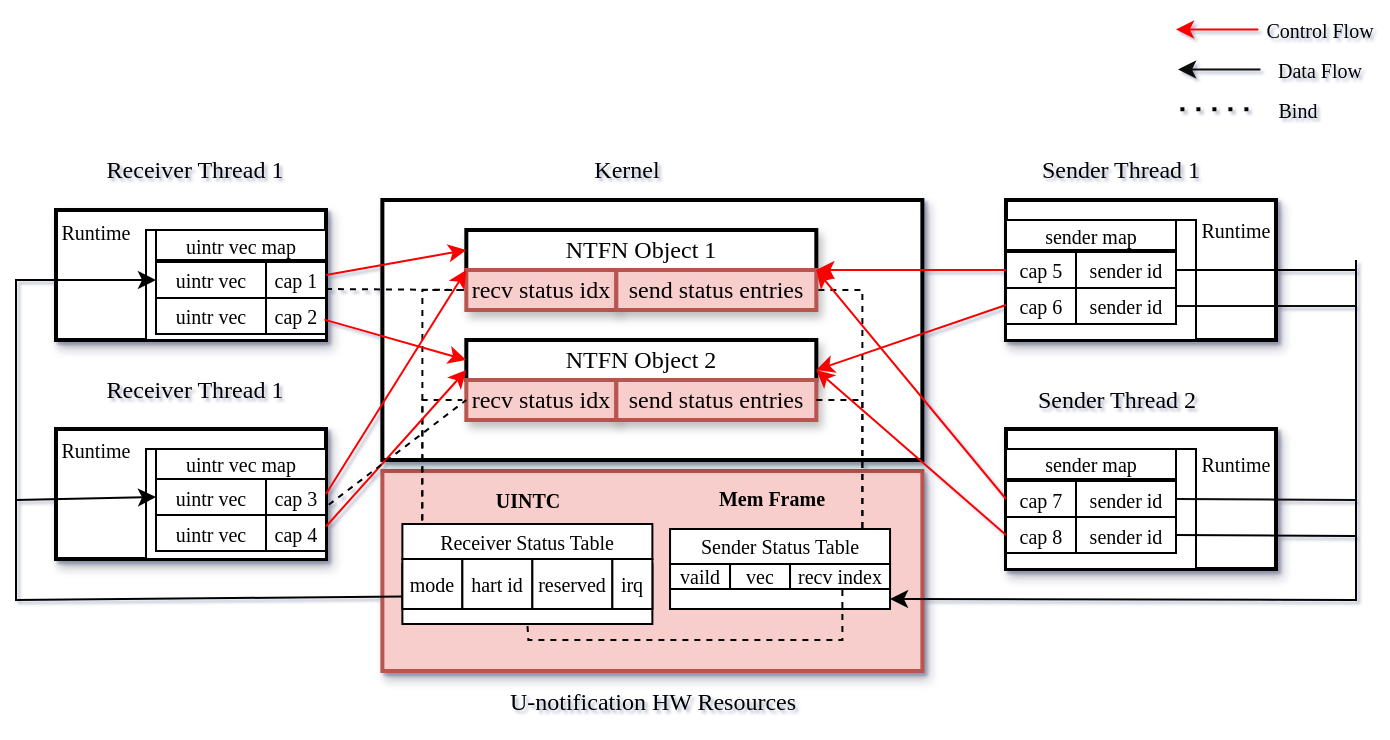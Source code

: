 <mxfile version="26.0.6">
  <diagram name="第 1 页" id="HJdR2ewPqc4SO0az2n2Y">
    <mxGraphModel dx="849" dy="-3633" grid="1" gridSize="10" guides="1" tooltips="1" connect="1" arrows="1" fold="1" page="1" pageScale="1" pageWidth="1169" pageHeight="827" background="#ffffff" math="0" shadow="1">
      <root>
        <mxCell id="0" />
        <mxCell id="1" parent="0" />
        <mxCell id="tK4glbDDSP-7OP82E7w2-1" value="" style="rounded=0;whiteSpace=wrap;html=1;shadow=1;strokeColor=#b85450;strokeWidth=2;align=center;verticalAlign=middle;fontFamily=Helvetica;fontSize=12;fillColor=#f8cecc;" parent="1" vertex="1">
          <mxGeometry x="413.19" y="4435.5" width="270" height="100" as="geometry" />
        </mxCell>
        <mxCell id="tK4glbDDSP-7OP82E7w2-2" value="" style="rounded=0;whiteSpace=wrap;html=1;strokeWidth=2;container=0;shadow=1;" parent="1" vertex="1">
          <mxGeometry x="413.19" y="4300" width="270" height="130" as="geometry" />
        </mxCell>
        <mxCell id="tK4glbDDSP-7OP82E7w2-3" value="&lt;font face=&quot;Times New Roman&quot;&gt;NTFN Object 1&lt;/font&gt;" style="rounded=0;whiteSpace=wrap;html=1;strokeWidth=2;container=0;shadow=1;" parent="1" vertex="1">
          <mxGeometry x="455.16" y="4315" width="175" height="20" as="geometry" />
        </mxCell>
        <mxCell id="tK4glbDDSP-7OP82E7w2-4" value="&lt;font face=&quot;Times New Roman&quot;&gt;recv status idx&lt;/font&gt;" style="rounded=0;whiteSpace=wrap;html=1;strokeWidth=2;container=0;shadow=1;fillColor=#f8cecc;strokeColor=#b85450;" parent="1" vertex="1">
          <mxGeometry x="455.16" y="4335" width="75" height="20" as="geometry" />
        </mxCell>
        <mxCell id="tK4glbDDSP-7OP82E7w2-5" value="&lt;font face=&quot;Times New Roman&quot;&gt;send status entries&lt;/font&gt;" style="rounded=0;whiteSpace=wrap;html=1;strokeWidth=2;container=0;shadow=1;fillColor=#f8cecc;strokeColor=#b85450;" parent="1" vertex="1">
          <mxGeometry x="530.16" y="4335" width="100" height="20" as="geometry" />
        </mxCell>
        <mxCell id="tK4glbDDSP-7OP82E7w2-6" value="&lt;font face=&quot;Times New Roman&quot;&gt;NTFN Object 2&lt;/font&gt;" style="rounded=0;whiteSpace=wrap;html=1;strokeWidth=2;container=0;shadow=1;" parent="1" vertex="1">
          <mxGeometry x="455.16" y="4370" width="175" height="20" as="geometry" />
        </mxCell>
        <mxCell id="tK4glbDDSP-7OP82E7w2-7" value="&lt;font face=&quot;Times New Roman&quot;&gt;recv status idx&lt;/font&gt;" style="rounded=0;whiteSpace=wrap;html=1;strokeWidth=2;container=0;shadow=1;fillColor=#f8cecc;strokeColor=#b85450;" parent="1" vertex="1">
          <mxGeometry x="455.16" y="4390" width="75" height="20" as="geometry" />
        </mxCell>
        <mxCell id="tK4glbDDSP-7OP82E7w2-8" value="&lt;font face=&quot;Times New Roman&quot;&gt;send status entries&lt;/font&gt;" style="rounded=0;whiteSpace=wrap;html=1;strokeWidth=2;container=0;shadow=1;fillColor=#f8cecc;strokeColor=#b85450;" parent="1" vertex="1">
          <mxGeometry x="530.16" y="4390" width="100" height="20" as="geometry" />
        </mxCell>
        <mxCell id="tK4glbDDSP-7OP82E7w2-9" value="" style="rounded=0;whiteSpace=wrap;html=1;" parent="1" vertex="1">
          <mxGeometry x="423.19" y="4482" width="125" height="30" as="geometry" />
        </mxCell>
        <mxCell id="tK4glbDDSP-7OP82E7w2-10" value="&lt;font style=&quot;font-size: 10px;&quot; face=&quot;Times New Roman&quot;&gt;mode&lt;/font&gt;" style="rounded=0;whiteSpace=wrap;html=1;" parent="1" vertex="1">
          <mxGeometry x="423.19" y="4479.5" width="30" height="25" as="geometry" />
        </mxCell>
        <mxCell id="tK4glbDDSP-7OP82E7w2-11" value="&lt;font style=&quot;font-size: 10px;&quot; face=&quot;Times New Roman&quot;&gt;hart id&lt;/font&gt;" style="rounded=0;whiteSpace=wrap;html=1;" parent="1" vertex="1">
          <mxGeometry x="453.19" y="4479.5" width="35" height="25" as="geometry" />
        </mxCell>
        <mxCell id="tK4glbDDSP-7OP82E7w2-12" value="&lt;font face=&quot;Times New Roman&quot; style=&quot;font-size: 10px;&quot;&gt;reserved&lt;/font&gt;" style="rounded=0;whiteSpace=wrap;html=1;" parent="1" vertex="1">
          <mxGeometry x="488.19" y="4479.5" width="40" height="25" as="geometry" />
        </mxCell>
        <mxCell id="tK4glbDDSP-7OP82E7w2-13" value="&lt;font face=&quot;Times New Roman&quot; style=&quot;font-size: 10px;&quot;&gt;irq&lt;/font&gt;" style="rounded=0;whiteSpace=wrap;html=1;" parent="1" vertex="1">
          <mxGeometry x="528.19" y="4479.5" width="20" height="25" as="geometry" />
        </mxCell>
        <mxCell id="tK4glbDDSP-7OP82E7w2-14" value="" style="rounded=0;whiteSpace=wrap;html=1;" parent="1" vertex="1">
          <mxGeometry x="557.02" y="4484.5" width="110" height="20" as="geometry" />
        </mxCell>
        <mxCell id="tK4glbDDSP-7OP82E7w2-15" value="&lt;font face=&quot;Times New Roman&quot;&gt;&lt;span style=&quot;font-size: 10px;&quot;&gt;vaild&lt;/span&gt;&lt;/font&gt;" style="rounded=0;whiteSpace=wrap;html=1;" parent="1" vertex="1">
          <mxGeometry x="557.02" y="4482" width="30" height="12.5" as="geometry" />
        </mxCell>
        <mxCell id="tK4glbDDSP-7OP82E7w2-16" value="&lt;font style=&quot;font-size: 10px;&quot; face=&quot;Times New Roman&quot;&gt;&lt;b style=&quot;&quot;&gt;Mem Frame&lt;/b&gt;&lt;/font&gt;" style="text;html=1;align=center;verticalAlign=middle;whiteSpace=wrap;rounded=0;shadow=1;" parent="1" vertex="1">
          <mxGeometry x="568.19" y="4433.5" width="80" height="30" as="geometry" />
        </mxCell>
        <mxCell id="tK4glbDDSP-7OP82E7w2-17" value="&lt;font face=&quot;Times New Roman&quot;&gt;&lt;span style=&quot;font-size: 10px;&quot;&gt;vec&lt;/span&gt;&lt;/font&gt;" style="rounded=0;whiteSpace=wrap;html=1;" parent="1" vertex="1">
          <mxGeometry x="587.02" y="4482" width="30" height="12.5" as="geometry" />
        </mxCell>
        <mxCell id="tK4glbDDSP-7OP82E7w2-18" value="&lt;font face=&quot;Times New Roman&quot;&gt;&lt;span style=&quot;font-size: 10px;&quot;&gt;recv index&lt;/span&gt;&lt;/font&gt;" style="rounded=0;whiteSpace=wrap;html=1;" parent="1" vertex="1">
          <mxGeometry x="617.02" y="4482" width="50" height="12.5" as="geometry" />
        </mxCell>
        <mxCell id="tK4glbDDSP-7OP82E7w2-19" value="&lt;font style=&quot;font-size: 10px;&quot; face=&quot;Times New Roman&quot;&gt;Receiver Status Table&lt;/font&gt;" style="rounded=0;whiteSpace=wrap;html=1;" parent="1" vertex="1">
          <mxGeometry x="423.19" y="4462" width="125" height="17.5" as="geometry" />
        </mxCell>
        <mxCell id="tK4glbDDSP-7OP82E7w2-20" value="&lt;font style=&quot;font-size: 10px;&quot; face=&quot;Times New Roman&quot;&gt;Sender Status Table&lt;/font&gt;" style="rounded=0;whiteSpace=wrap;html=1;" parent="1" vertex="1">
          <mxGeometry x="557.02" y="4464.5" width="110" height="17.5" as="geometry" />
        </mxCell>
        <mxCell id="tK4glbDDSP-7OP82E7w2-21" value="" style="endArrow=none;dashed=1;html=1;rounded=0;entryX=0;entryY=0.5;entryDx=0;entryDy=0;" parent="1" target="tK4glbDDSP-7OP82E7w2-4" edge="1">
          <mxGeometry width="50" height="50" relative="1" as="geometry">
            <mxPoint x="433.19" y="4460" as="sourcePoint" />
            <mxPoint x="633.19" y="4410" as="targetPoint" />
            <Array as="points">
              <mxPoint x="433.19" y="4400" />
              <mxPoint x="433.19" y="4345" />
            </Array>
          </mxGeometry>
        </mxCell>
        <mxCell id="tK4glbDDSP-7OP82E7w2-22" value="" style="endArrow=none;dashed=1;html=1;rounded=0;exitX=0.079;exitY=-0.094;exitDx=0;exitDy=0;exitPerimeter=0;" parent="1" source="tK4glbDDSP-7OP82E7w2-19" edge="1">
          <mxGeometry width="50" height="50" relative="1" as="geometry">
            <mxPoint x="443.19" y="4470" as="sourcePoint" />
            <mxPoint x="453.19" y="4400" as="targetPoint" />
            <Array as="points">
              <mxPoint x="433.19" y="4410" />
              <mxPoint x="433.19" y="4400" />
            </Array>
          </mxGeometry>
        </mxCell>
        <mxCell id="tK4glbDDSP-7OP82E7w2-23" value="" style="endArrow=none;dashed=1;html=1;rounded=0;entryX=1;entryY=0.5;entryDx=0;entryDy=0;" parent="1" target="tK4glbDDSP-7OP82E7w2-5" edge="1">
          <mxGeometry width="50" height="50" relative="1" as="geometry">
            <mxPoint x="653.19" y="4464" as="sourcePoint" />
            <mxPoint x="633.19" y="4410" as="targetPoint" />
            <Array as="points">
              <mxPoint x="653.19" y="4400" />
              <mxPoint x="653.19" y="4345" />
            </Array>
          </mxGeometry>
        </mxCell>
        <mxCell id="tK4glbDDSP-7OP82E7w2-24" value="" style="endArrow=none;dashed=1;html=1;rounded=0;entryX=1;entryY=0.5;entryDx=0;entryDy=0;" parent="1" target="tK4glbDDSP-7OP82E7w2-8" edge="1">
          <mxGeometry width="50" height="50" relative="1" as="geometry">
            <mxPoint x="653.19" y="4464" as="sourcePoint" />
            <mxPoint x="640.19" y="4355" as="targetPoint" />
            <Array as="points">
              <mxPoint x="653.19" y="4400" />
            </Array>
          </mxGeometry>
        </mxCell>
        <mxCell id="tK4glbDDSP-7OP82E7w2-25" value="&lt;font face=&quot;Times New Roman&quot;&gt;U-notification HW Resources&lt;/font&gt;" style="text;html=1;align=center;verticalAlign=middle;resizable=0;points=[];autosize=1;strokeColor=none;fillColor=none;" parent="1" vertex="1">
          <mxGeometry x="463.19" y="4535.5" width="170" height="30" as="geometry" />
        </mxCell>
        <mxCell id="tK4glbDDSP-7OP82E7w2-26" value="&lt;font style=&quot;font-size: 10px;&quot; face=&quot;Times New Roman&quot;&gt;&lt;b&gt;UINTC&lt;/b&gt;&lt;/font&gt;" style="text;html=1;align=center;verticalAlign=middle;whiteSpace=wrap;rounded=0;fontFamily=Helvetica;fontSize=12;fontColor=default;autosize=1;resizable=0;shadow=1;glass=0;" parent="1" vertex="1">
          <mxGeometry x="455.69" y="4434.5" width="60" height="30" as="geometry" />
        </mxCell>
        <mxCell id="tK4glbDDSP-7OP82E7w2-29" value="" style="endArrow=none;dashed=1;html=1;rounded=0;entryX=0.5;entryY=1;entryDx=0;entryDy=0;" parent="1" target="tK4glbDDSP-7OP82E7w2-9" edge="1">
          <mxGeometry width="50" height="50" relative="1" as="geometry">
            <mxPoint x="643.19" y="4495" as="sourcePoint" />
            <mxPoint x="743.19" y="4470" as="targetPoint" />
            <Array as="points">
              <mxPoint x="643.19" y="4520" />
              <mxPoint x="486.19" y="4520" />
            </Array>
          </mxGeometry>
        </mxCell>
        <mxCell id="tK4glbDDSP-7OP82E7w2-30" value="&lt;font face=&quot;Times New Roman&quot;&gt;Kernel&lt;/font&gt;" style="text;html=1;align=center;verticalAlign=middle;resizable=0;points=[];autosize=1;strokeColor=none;fillColor=none;" parent="1" vertex="1">
          <mxGeometry x="505.0" y="4270" width="60" height="30" as="geometry" />
        </mxCell>
        <mxCell id="tK4glbDDSP-7OP82E7w2-37" value="" style="rounded=0;whiteSpace=wrap;html=1;strokeWidth=2;container=0;shadow=1;" parent="1" vertex="1">
          <mxGeometry x="250" y="4305" width="135" height="65" as="geometry" />
        </mxCell>
        <mxCell id="tK4glbDDSP-7OP82E7w2-40" value="&lt;font face=&quot;Times New Roman&quot;&gt;Receiver Thread 1&lt;/font&gt;" style="text;html=1;align=center;verticalAlign=middle;resizable=0;points=[];autosize=1;strokeColor=none;fillColor=none;" parent="1" vertex="1">
          <mxGeometry x="263.89" y="4270" width="110" height="30" as="geometry" />
        </mxCell>
        <mxCell id="tK4glbDDSP-7OP82E7w2-42" value="" style="rounded=0;whiteSpace=wrap;html=1;strokeWidth=2;container=0;shadow=1;" parent="1" vertex="1">
          <mxGeometry x="725" y="4300" width="135" height="70" as="geometry" />
        </mxCell>
        <mxCell id="tK4glbDDSP-7OP82E7w2-44" value="" style="rounded=0;whiteSpace=wrap;html=1;" parent="1" vertex="1">
          <mxGeometry x="295" y="4315" width="90" height="55" as="geometry" />
        </mxCell>
        <mxCell id="tK4glbDDSP-7OP82E7w2-45" value="&lt;font face=&quot;Times New Roman&quot;&gt;&lt;span style=&quot;font-size: 10px;&quot;&gt;uintr vec map&lt;/span&gt;&lt;/font&gt;" style="rounded=0;whiteSpace=wrap;html=1;" parent="1" vertex="1">
          <mxGeometry x="300" y="4315" width="85" height="15" as="geometry" />
        </mxCell>
        <mxCell id="tK4glbDDSP-7OP82E7w2-46" value="&lt;font style=&quot;font-size: 10px;&quot; face=&quot;Times New Roman&quot;&gt;cap 1&lt;/font&gt;" style="rounded=0;whiteSpace=wrap;html=1;" parent="1" vertex="1">
          <mxGeometry x="355" y="4331" width="30" height="18" as="geometry" />
        </mxCell>
        <mxCell id="tK4glbDDSP-7OP82E7w2-47" value="&lt;font style=&quot;font-size: 10px;&quot; face=&quot;Times New Roman&quot;&gt;uintr vec&lt;/font&gt;" style="rounded=0;whiteSpace=wrap;html=1;" parent="1" vertex="1">
          <mxGeometry x="300" y="4331" width="55" height="18" as="geometry" />
        </mxCell>
        <mxCell id="tK4glbDDSP-7OP82E7w2-48" value="&lt;font face=&quot;Times New Roman&quot;&gt;Sender Thread 1&lt;/font&gt;" style="text;html=1;align=center;verticalAlign=middle;resizable=0;points=[];autosize=1;strokeColor=none;fillColor=none;" parent="1" vertex="1">
          <mxGeometry x="732.21" y="4270" width="100" height="30" as="geometry" />
        </mxCell>
        <mxCell id="tK4glbDDSP-7OP82E7w2-49" value="" style="rounded=0;whiteSpace=wrap;html=1;" parent="1" vertex="1">
          <mxGeometry x="725" y="4310" width="95" height="60" as="geometry" />
        </mxCell>
        <mxCell id="tK4glbDDSP-7OP82E7w2-50" value="&lt;font style=&quot;font-size: 10px;&quot; face=&quot;Times New Roman&quot;&gt;sender map&lt;/font&gt;" style="rounded=0;whiteSpace=wrap;html=1;" parent="1" vertex="1">
          <mxGeometry x="725" y="4310" width="85" height="15" as="geometry" />
        </mxCell>
        <mxCell id="tK4glbDDSP-7OP82E7w2-51" value="&lt;font style=&quot;font-size: 10px;&quot; face=&quot;Times New Roman&quot;&gt;cap 5&lt;/font&gt;" style="rounded=0;whiteSpace=wrap;html=1;" parent="1" vertex="1">
          <mxGeometry x="725" y="4326" width="35" height="18" as="geometry" />
        </mxCell>
        <mxCell id="tK4glbDDSP-7OP82E7w2-52" value="&lt;font style=&quot;font-size: 10px;&quot; face=&quot;Times New Roman&quot;&gt;sender id&lt;/font&gt;" style="rounded=0;whiteSpace=wrap;html=1;" parent="1" vertex="1">
          <mxGeometry x="760" y="4326" width="50" height="18" as="geometry" />
        </mxCell>
        <mxCell id="tK4glbDDSP-7OP82E7w2-53" value="&lt;font style=&quot;font-size: 10px;&quot; face=&quot;Times New Roman&quot;&gt;cap 6&lt;/font&gt;" style="rounded=0;whiteSpace=wrap;html=1;" parent="1" vertex="1">
          <mxGeometry x="725" y="4344" width="35" height="18" as="geometry" />
        </mxCell>
        <mxCell id="tK4glbDDSP-7OP82E7w2-54" value="&lt;font style=&quot;font-size: 10px;&quot; face=&quot;Times New Roman&quot;&gt;sender id&lt;/font&gt;" style="rounded=0;whiteSpace=wrap;html=1;" parent="1" vertex="1">
          <mxGeometry x="760" y="4344" width="50" height="18" as="geometry" />
        </mxCell>
        <mxCell id="tK4glbDDSP-7OP82E7w2-57" value="&lt;font style=&quot;font-size: 10px;&quot; face=&quot;Times New Roman&quot;&gt;cap 2&lt;/font&gt;" style="rounded=0;whiteSpace=wrap;html=1;" parent="1" vertex="1">
          <mxGeometry x="355" y="4349" width="30" height="18" as="geometry" />
        </mxCell>
        <mxCell id="tK4glbDDSP-7OP82E7w2-58" value="&lt;font style=&quot;font-size: 10px;&quot; face=&quot;Times New Roman&quot;&gt;uintr vec&lt;/font&gt;" style="rounded=0;whiteSpace=wrap;html=1;" parent="1" vertex="1">
          <mxGeometry x="300" y="4349" width="55" height="18" as="geometry" />
        </mxCell>
        <mxCell id="tK4glbDDSP-7OP82E7w2-59" value="" style="rounded=0;whiteSpace=wrap;html=1;strokeWidth=2;container=0;shadow=1;" parent="1" vertex="1">
          <mxGeometry x="250" y="4414.5" width="135" height="65" as="geometry" />
        </mxCell>
        <mxCell id="tK4glbDDSP-7OP82E7w2-60" value="&lt;font face=&quot;Times New Roman&quot;&gt;Receiver Thread 1&lt;/font&gt;" style="text;html=1;align=center;verticalAlign=middle;resizable=0;points=[];autosize=1;strokeColor=none;fillColor=none;" parent="1" vertex="1">
          <mxGeometry x="263.89" y="4379.5" width="110" height="30" as="geometry" />
        </mxCell>
        <mxCell id="tK4glbDDSP-7OP82E7w2-61" value="" style="rounded=0;whiteSpace=wrap;html=1;" parent="1" vertex="1">
          <mxGeometry x="295" y="4424.5" width="90" height="55" as="geometry" />
        </mxCell>
        <mxCell id="tK4glbDDSP-7OP82E7w2-62" value="&lt;font style=&quot;font-size: 10px;&quot; face=&quot;Times New Roman&quot;&gt;uintr vec map&lt;/font&gt;" style="rounded=0;whiteSpace=wrap;html=1;" parent="1" vertex="1">
          <mxGeometry x="300" y="4424.5" width="85" height="15" as="geometry" />
        </mxCell>
        <mxCell id="tK4glbDDSP-7OP82E7w2-63" value="&lt;font style=&quot;font-size: 10px;&quot; face=&quot;Times New Roman&quot;&gt;cap 3&lt;/font&gt;" style="rounded=0;whiteSpace=wrap;html=1;" parent="1" vertex="1">
          <mxGeometry x="355" y="4439.5" width="30" height="18" as="geometry" />
        </mxCell>
        <mxCell id="tK4glbDDSP-7OP82E7w2-64" value="&lt;font style=&quot;font-size: 10px;&quot; face=&quot;Times New Roman&quot;&gt;uintr vec&lt;/font&gt;" style="rounded=0;whiteSpace=wrap;html=1;" parent="1" vertex="1">
          <mxGeometry x="300" y="4439.5" width="55" height="18" as="geometry" />
        </mxCell>
        <mxCell id="tK4glbDDSP-7OP82E7w2-65" value="&lt;font style=&quot;font-size: 10px;&quot; face=&quot;Times New Roman&quot;&gt;cap 4&lt;/font&gt;" style="rounded=0;whiteSpace=wrap;html=1;" parent="1" vertex="1">
          <mxGeometry x="355" y="4457.5" width="30" height="18" as="geometry" />
        </mxCell>
        <mxCell id="tK4glbDDSP-7OP82E7w2-66" value="&lt;font style=&quot;font-size: 10px;&quot; face=&quot;Times New Roman&quot;&gt;uintr vec&lt;/font&gt;" style="rounded=0;whiteSpace=wrap;html=1;" parent="1" vertex="1">
          <mxGeometry x="300" y="4457.5" width="55" height="18" as="geometry" />
        </mxCell>
        <mxCell id="tK4glbDDSP-7OP82E7w2-67" value="" style="rounded=0;whiteSpace=wrap;html=1;strokeWidth=2;container=0;shadow=1;" parent="1" vertex="1">
          <mxGeometry x="725" y="4414.5" width="135" height="70" as="geometry" />
        </mxCell>
        <mxCell id="tK4glbDDSP-7OP82E7w2-68" value="" style="rounded=0;whiteSpace=wrap;html=1;" parent="1" vertex="1">
          <mxGeometry x="725" y="4424.5" width="95" height="60" as="geometry" />
        </mxCell>
        <mxCell id="tK4glbDDSP-7OP82E7w2-69" value="&lt;font style=&quot;font-size: 10px;&quot; face=&quot;Times New Roman&quot;&gt;sender map&lt;/font&gt;" style="rounded=0;whiteSpace=wrap;html=1;" parent="1" vertex="1">
          <mxGeometry x="725" y="4424.5" width="85" height="15" as="geometry" />
        </mxCell>
        <mxCell id="tK4glbDDSP-7OP82E7w2-70" value="&lt;font style=&quot;font-size: 10px;&quot; face=&quot;Times New Roman&quot;&gt;cap 7&lt;/font&gt;" style="rounded=0;whiteSpace=wrap;html=1;" parent="1" vertex="1">
          <mxGeometry x="725" y="4440.5" width="35" height="18" as="geometry" />
        </mxCell>
        <mxCell id="tK4glbDDSP-7OP82E7w2-71" value="&lt;font style=&quot;font-size: 10px;&quot; face=&quot;Times New Roman&quot;&gt;sender id&lt;/font&gt;" style="rounded=0;whiteSpace=wrap;html=1;" parent="1" vertex="1">
          <mxGeometry x="760" y="4440.5" width="50" height="18" as="geometry" />
        </mxCell>
        <mxCell id="tK4glbDDSP-7OP82E7w2-72" value="&lt;font style=&quot;font-size: 10px;&quot; face=&quot;Times New Roman&quot;&gt;cap 8&lt;/font&gt;" style="rounded=0;whiteSpace=wrap;html=1;" parent="1" vertex="1">
          <mxGeometry x="725" y="4458.5" width="35" height="18" as="geometry" />
        </mxCell>
        <mxCell id="tK4glbDDSP-7OP82E7w2-73" value="&lt;font style=&quot;font-size: 10px;&quot; face=&quot;Times New Roman&quot;&gt;sender id&lt;/font&gt;" style="rounded=0;whiteSpace=wrap;html=1;" parent="1" vertex="1">
          <mxGeometry x="760" y="4458.5" width="50" height="18" as="geometry" />
        </mxCell>
        <mxCell id="tK4glbDDSP-7OP82E7w2-74" value="&lt;font face=&quot;Times New Roman&quot;&gt;Sender Thread 2&lt;/font&gt;" style="text;html=1;align=center;verticalAlign=middle;resizable=0;points=[];autosize=1;strokeColor=none;fillColor=none;" parent="1" vertex="1">
          <mxGeometry x="730" y="4384.5" width="100" height="30" as="geometry" />
        </mxCell>
        <mxCell id="tK4glbDDSP-7OP82E7w2-75" value="" style="endArrow=classic;html=1;rounded=0;exitX=0;exitY=0.5;exitDx=0;exitDy=0;entryX=1;entryY=1;entryDx=0;entryDy=0;strokeColor=#f60404;" parent="1" source="tK4glbDDSP-7OP82E7w2-51" target="tK4glbDDSP-7OP82E7w2-3" edge="1">
          <mxGeometry width="50" height="50" relative="1" as="geometry">
            <mxPoint x="804" y="3969" as="sourcePoint" />
            <mxPoint x="682" y="3925" as="targetPoint" />
          </mxGeometry>
        </mxCell>
        <mxCell id="tK4glbDDSP-7OP82E7w2-76" value="" style="endArrow=classic;html=1;rounded=0;exitX=0;exitY=0.75;exitDx=0;exitDy=0;entryX=1;entryY=0.75;entryDx=0;entryDy=0;strokeColor=#f60404;" parent="1" source="tK4glbDDSP-7OP82E7w2-42" target="tK4glbDDSP-7OP82E7w2-6" edge="1">
          <mxGeometry width="50" height="50" relative="1" as="geometry">
            <mxPoint x="735" y="4345" as="sourcePoint" />
            <mxPoint x="640" y="4335" as="targetPoint" />
          </mxGeometry>
        </mxCell>
        <mxCell id="tK4glbDDSP-7OP82E7w2-77" value="" style="endArrow=classic;html=1;rounded=0;exitX=0;exitY=0.5;exitDx=0;exitDy=0;entryX=1;entryY=0;entryDx=0;entryDy=0;strokeColor=#fc0303;" parent="1" source="tK4glbDDSP-7OP82E7w2-70" target="tK4glbDDSP-7OP82E7w2-5" edge="1">
          <mxGeometry width="50" height="50" relative="1" as="geometry">
            <mxPoint x="735" y="4345" as="sourcePoint" />
            <mxPoint x="640" y="4345" as="targetPoint" />
          </mxGeometry>
        </mxCell>
        <mxCell id="tK4glbDDSP-7OP82E7w2-78" value="" style="endArrow=classic;html=1;rounded=0;exitX=0;exitY=0.5;exitDx=0;exitDy=0;entryX=1;entryY=0.75;entryDx=0;entryDy=0;strokeColor=#f90101;" parent="1" source="tK4glbDDSP-7OP82E7w2-72" target="tK4glbDDSP-7OP82E7w2-6" edge="1">
          <mxGeometry width="50" height="50" relative="1" as="geometry">
            <mxPoint x="735" y="4460" as="sourcePoint" />
            <mxPoint x="640" y="4345" as="targetPoint" />
          </mxGeometry>
        </mxCell>
        <mxCell id="tK4glbDDSP-7OP82E7w2-79" value="" style="endArrow=classic;html=1;rounded=0;exitX=1;exitY=0.5;exitDx=0;exitDy=0;entryX=0;entryY=0.5;entryDx=0;entryDy=0;strokeColor=#f70202;" parent="1" source="tK4glbDDSP-7OP82E7w2-37" target="tK4glbDDSP-7OP82E7w2-3" edge="1">
          <mxGeometry width="50" height="50" relative="1" as="geometry">
            <mxPoint x="735" y="4345" as="sourcePoint" />
            <mxPoint x="420" y="4270" as="targetPoint" />
          </mxGeometry>
        </mxCell>
        <mxCell id="tK4glbDDSP-7OP82E7w2-80" value="" style="endArrow=classic;html=1;rounded=0;entryX=0;entryY=0;entryDx=0;entryDy=0;exitX=1;exitY=0.5;exitDx=0;exitDy=0;strokeColor=#fc0303;" parent="1" source="tK4glbDDSP-7OP82E7w2-59" target="tK4glbDDSP-7OP82E7w2-4" edge="1">
          <mxGeometry width="50" height="50" relative="1" as="geometry">
            <mxPoint x="390" y="4390" as="sourcePoint" />
            <mxPoint x="390" y="4370" as="targetPoint" />
          </mxGeometry>
        </mxCell>
        <mxCell id="tK4glbDDSP-7OP82E7w2-81" value="" style="endArrow=classic;html=1;rounded=0;entryX=0;entryY=0.5;entryDx=0;entryDy=0;exitX=0.994;exitY=0.843;exitDx=0;exitDy=0;exitPerimeter=0;strokeColor=#fe0101;" parent="1" source="tK4glbDDSP-7OP82E7w2-37" target="tK4glbDDSP-7OP82E7w2-6" edge="1">
          <mxGeometry width="50" height="50" relative="1" as="geometry">
            <mxPoint x="400" y="4380" as="sourcePoint" />
            <mxPoint x="395" y="4348" as="targetPoint" />
          </mxGeometry>
        </mxCell>
        <mxCell id="tK4glbDDSP-7OP82E7w2-83" value="" style="endArrow=classic;html=1;rounded=0;entryX=0;entryY=0.75;entryDx=0;entryDy=0;exitX=1;exitY=0.75;exitDx=0;exitDy=0;strokeColor=#fc0303;" parent="1" source="tK4glbDDSP-7OP82E7w2-59" target="tK4glbDDSP-7OP82E7w2-6" edge="1">
          <mxGeometry width="50" height="50" relative="1" as="geometry">
            <mxPoint x="400" y="4480" as="sourcePoint" />
            <mxPoint x="395" y="4457" as="targetPoint" />
          </mxGeometry>
        </mxCell>
        <mxCell id="tK4glbDDSP-7OP82E7w2-84" value="" style="endArrow=classic;html=1;rounded=0;entryX=1;entryY=0.75;entryDx=0;entryDy=0;strokeColor=#050505;" parent="1" target="tK4glbDDSP-7OP82E7w2-14" edge="1">
          <mxGeometry width="50" height="50" relative="1" as="geometry">
            <mxPoint x="900" y="4330" as="sourcePoint" />
            <mxPoint x="832.21" y="4180" as="targetPoint" />
            <Array as="points">
              <mxPoint x="900" y="4500" />
            </Array>
          </mxGeometry>
        </mxCell>
        <mxCell id="tK4glbDDSP-7OP82E7w2-87" value="" style="endArrow=none;html=1;rounded=0;entryX=1;entryY=0.5;entryDx=0;entryDy=0;strokeColor=#050505;" parent="1" target="tK4glbDDSP-7OP82E7w2-52" edge="1">
          <mxGeometry width="50" height="50" relative="1" as="geometry">
            <mxPoint x="900" y="4335" as="sourcePoint" />
            <mxPoint x="590" y="4340" as="targetPoint" />
          </mxGeometry>
        </mxCell>
        <mxCell id="tK4glbDDSP-7OP82E7w2-88" value="" style="endArrow=none;html=1;rounded=0;entryX=1;entryY=0.5;entryDx=0;entryDy=0;strokeColor=#080808;" parent="1" target="tK4glbDDSP-7OP82E7w2-54" edge="1">
          <mxGeometry width="50" height="50" relative="1" as="geometry">
            <mxPoint x="900" y="4353" as="sourcePoint" />
            <mxPoint x="820" y="4345" as="targetPoint" />
          </mxGeometry>
        </mxCell>
        <mxCell id="tK4glbDDSP-7OP82E7w2-89" value="" style="endArrow=none;html=1;rounded=0;entryX=1;entryY=0.5;entryDx=0;entryDy=0;strokeColor=#080808;" parent="1" target="tK4glbDDSP-7OP82E7w2-71" edge="1">
          <mxGeometry width="50" height="50" relative="1" as="geometry">
            <mxPoint x="900" y="4450" as="sourcePoint" />
            <mxPoint x="820" y="4363" as="targetPoint" />
          </mxGeometry>
        </mxCell>
        <mxCell id="tK4glbDDSP-7OP82E7w2-90" value="" style="endArrow=none;html=1;rounded=0;entryX=1;entryY=0.5;entryDx=0;entryDy=0;strokeColor=#050505;" parent="1" target="tK4glbDDSP-7OP82E7w2-73" edge="1">
          <mxGeometry width="50" height="50" relative="1" as="geometry">
            <mxPoint x="900" y="4468" as="sourcePoint" />
            <mxPoint x="820" y="4460" as="targetPoint" />
          </mxGeometry>
        </mxCell>
        <mxCell id="kW4Wdr3nhDalloxlPrzp-2" value="" style="endArrow=classic;html=1;rounded=0;exitX=0;exitY=0.75;exitDx=0;exitDy=0;entryX=0;entryY=0.5;entryDx=0;entryDy=0;strokeColor=#000000;" parent="1" source="tK4glbDDSP-7OP82E7w2-10" target="tK4glbDDSP-7OP82E7w2-47" edge="1">
          <mxGeometry width="50" height="50" relative="1" as="geometry">
            <mxPoint x="263.89" y="4575.5" as="sourcePoint" />
            <mxPoint x="230" y="4400" as="targetPoint" />
            <Array as="points">
              <mxPoint x="230" y="4500" />
              <mxPoint x="230" y="4340" />
            </Array>
          </mxGeometry>
        </mxCell>
        <mxCell id="kW4Wdr3nhDalloxlPrzp-3" value="" style="endArrow=classic;html=1;rounded=0;entryX=0;entryY=0.5;entryDx=0;entryDy=0;strokeColor=#030303;" parent="1" target="tK4glbDDSP-7OP82E7w2-64" edge="1">
          <mxGeometry width="50" height="50" relative="1" as="geometry">
            <mxPoint x="230" y="4450" as="sourcePoint" />
            <mxPoint x="480" y="4400" as="targetPoint" />
          </mxGeometry>
        </mxCell>
        <mxCell id="kW4Wdr3nhDalloxlPrzp-5" value="" style="endArrow=none;dashed=1;html=1;rounded=0;exitX=1;exitY=0.75;exitDx=0;exitDy=0;strokeColor=#000000;entryX=0;entryY=0.5;entryDx=0;entryDy=0;" parent="1" source="tK4glbDDSP-7OP82E7w2-46" target="tK4glbDDSP-7OP82E7w2-4" edge="1">
          <mxGeometry width="50" height="50" relative="1" as="geometry">
            <mxPoint x="386" y="4225" as="sourcePoint" />
            <mxPoint x="484" y="4220" as="targetPoint" />
          </mxGeometry>
        </mxCell>
        <mxCell id="kW4Wdr3nhDalloxlPrzp-7" value="" style="endArrow=none;dashed=1;html=1;rounded=0;exitX=1.01;exitY=0.583;exitDx=0;exitDy=0;strokeColor=light-dark(#000000, #ff7d68);entryX=0;entryY=0.5;entryDx=0;entryDy=0;exitPerimeter=0;" parent="1" source="tK4glbDDSP-7OP82E7w2-59" target="tK4glbDDSP-7OP82E7w2-7" edge="1">
          <mxGeometry width="50" height="50" relative="1" as="geometry">
            <mxPoint x="395" y="4355" as="sourcePoint" />
            <mxPoint x="465" y="4355" as="targetPoint" />
          </mxGeometry>
        </mxCell>
        <mxCell id="kW4Wdr3nhDalloxlPrzp-9" value="" style="endArrow=classic;html=1;rounded=0;strokeColor=#f90101;" parent="1" edge="1">
          <mxGeometry width="50" height="50" relative="1" as="geometry">
            <mxPoint x="851.17" y="4214.75" as="sourcePoint" />
            <mxPoint x="810.0" y="4214.75" as="targetPoint" />
          </mxGeometry>
        </mxCell>
        <mxCell id="kW4Wdr3nhDalloxlPrzp-10" value="" style="endArrow=classic;html=1;rounded=0;strokeColor=#080808;" parent="1" edge="1">
          <mxGeometry width="50" height="50" relative="1" as="geometry">
            <mxPoint x="852.21" y="4234.75" as="sourcePoint" />
            <mxPoint x="811.04" y="4234.75" as="targetPoint" />
          </mxGeometry>
        </mxCell>
        <mxCell id="kW4Wdr3nhDalloxlPrzp-11" value="&lt;font face=&quot;Times New Roman&quot; style=&quot;font-size: 10px;&quot;&gt;Control Flow&lt;/font&gt;" style="text;html=1;align=center;verticalAlign=middle;whiteSpace=wrap;rounded=0;" parent="1" vertex="1">
          <mxGeometry x="852.21" y="4200" width="60" height="30" as="geometry" />
        </mxCell>
        <mxCell id="kW4Wdr3nhDalloxlPrzp-12" value="&lt;font face=&quot;Times New Roman&quot; style=&quot;font-size: 10px;&quot;&gt;Data Flow&lt;/font&gt;" style="text;html=1;align=center;verticalAlign=middle;whiteSpace=wrap;rounded=0;" parent="1" vertex="1">
          <mxGeometry x="852.21" y="4220" width="60" height="30" as="geometry" />
        </mxCell>
        <mxCell id="kW4Wdr3nhDalloxlPrzp-14" value="&lt;font style=&quot;font-size: 10px;&quot; face=&quot;Times New Roman&quot;&gt;Runtime&lt;/font&gt;" style="text;html=1;align=center;verticalAlign=middle;whiteSpace=wrap;rounded=0;" parent="1" vertex="1">
          <mxGeometry x="240" y="4301" width="60" height="30" as="geometry" />
        </mxCell>
        <mxCell id="kW4Wdr3nhDalloxlPrzp-15" value="&lt;font style=&quot;font-size: 10px;&quot; face=&quot;Times New Roman&quot;&gt;Runtime&lt;/font&gt;" style="text;html=1;align=center;verticalAlign=middle;whiteSpace=wrap;rounded=0;" parent="1" vertex="1">
          <mxGeometry x="240" y="4410" width="60" height="30" as="geometry" />
        </mxCell>
        <mxCell id="kW4Wdr3nhDalloxlPrzp-16" value="&lt;font style=&quot;font-size: 10px;&quot; face=&quot;Times New Roman&quot;&gt;Runtime&lt;/font&gt;" style="text;html=1;align=center;verticalAlign=middle;whiteSpace=wrap;rounded=0;" parent="1" vertex="1">
          <mxGeometry x="810" y="4300" width="60" height="30" as="geometry" />
        </mxCell>
        <mxCell id="kW4Wdr3nhDalloxlPrzp-17" value="&lt;font style=&quot;font-size: 10px;&quot; face=&quot;Times New Roman&quot;&gt;Runtime&lt;/font&gt;" style="text;html=1;align=center;verticalAlign=middle;whiteSpace=wrap;rounded=0;" parent="1" vertex="1">
          <mxGeometry x="810" y="4417" width="60" height="30" as="geometry" />
        </mxCell>
        <mxCell id="Cs23W9Fc6RZYLFNOxR_Q-1" value="" style="endArrow=none;dashed=1;html=1;dashPattern=1 3;strokeWidth=2;rounded=0;" edge="1" parent="1">
          <mxGeometry width="50" height="50" relative="1" as="geometry">
            <mxPoint x="812.21" y="4254.67" as="sourcePoint" />
            <mxPoint x="852.21" y="4254.67" as="targetPoint" />
          </mxGeometry>
        </mxCell>
        <mxCell id="Cs23W9Fc6RZYLFNOxR_Q-2" value="&lt;font face=&quot;Times New Roman&quot; style=&quot;font-size: 10px;&quot;&gt;Bind&lt;/font&gt;" style="text;html=1;align=center;verticalAlign=middle;whiteSpace=wrap;rounded=0;" vertex="1" parent="1">
          <mxGeometry x="841.11" y="4240" width="60" height="30" as="geometry" />
        </mxCell>
      </root>
    </mxGraphModel>
  </diagram>
</mxfile>
